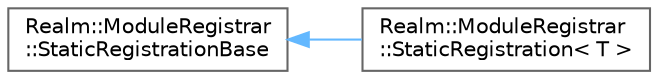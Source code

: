 digraph "Graphical Class Hierarchy"
{
 // LATEX_PDF_SIZE
  bgcolor="transparent";
  edge [fontname=Helvetica,fontsize=10,labelfontname=Helvetica,labelfontsize=10];
  node [fontname=Helvetica,fontsize=10,shape=box,height=0.2,width=0.4];
  rankdir="LR";
  Node0 [id="Node000000",label="Realm::ModuleRegistrar\l::StaticRegistrationBase",height=0.2,width=0.4,color="grey40", fillcolor="white", style="filled",URL="$classRealm_1_1ModuleRegistrar_1_1StaticRegistrationBase.html",tooltip=" "];
  Node0 -> Node1 [id="edge214_Node000000_Node000001",dir="back",color="steelblue1",style="solid",tooltip=" "];
  Node1 [id="Node000001",label="Realm::ModuleRegistrar\l::StaticRegistration\< T \>",height=0.2,width=0.4,color="grey40", fillcolor="white", style="filled",URL="$classRealm_1_1ModuleRegistrar_1_1StaticRegistration.html",tooltip=" "];
}
